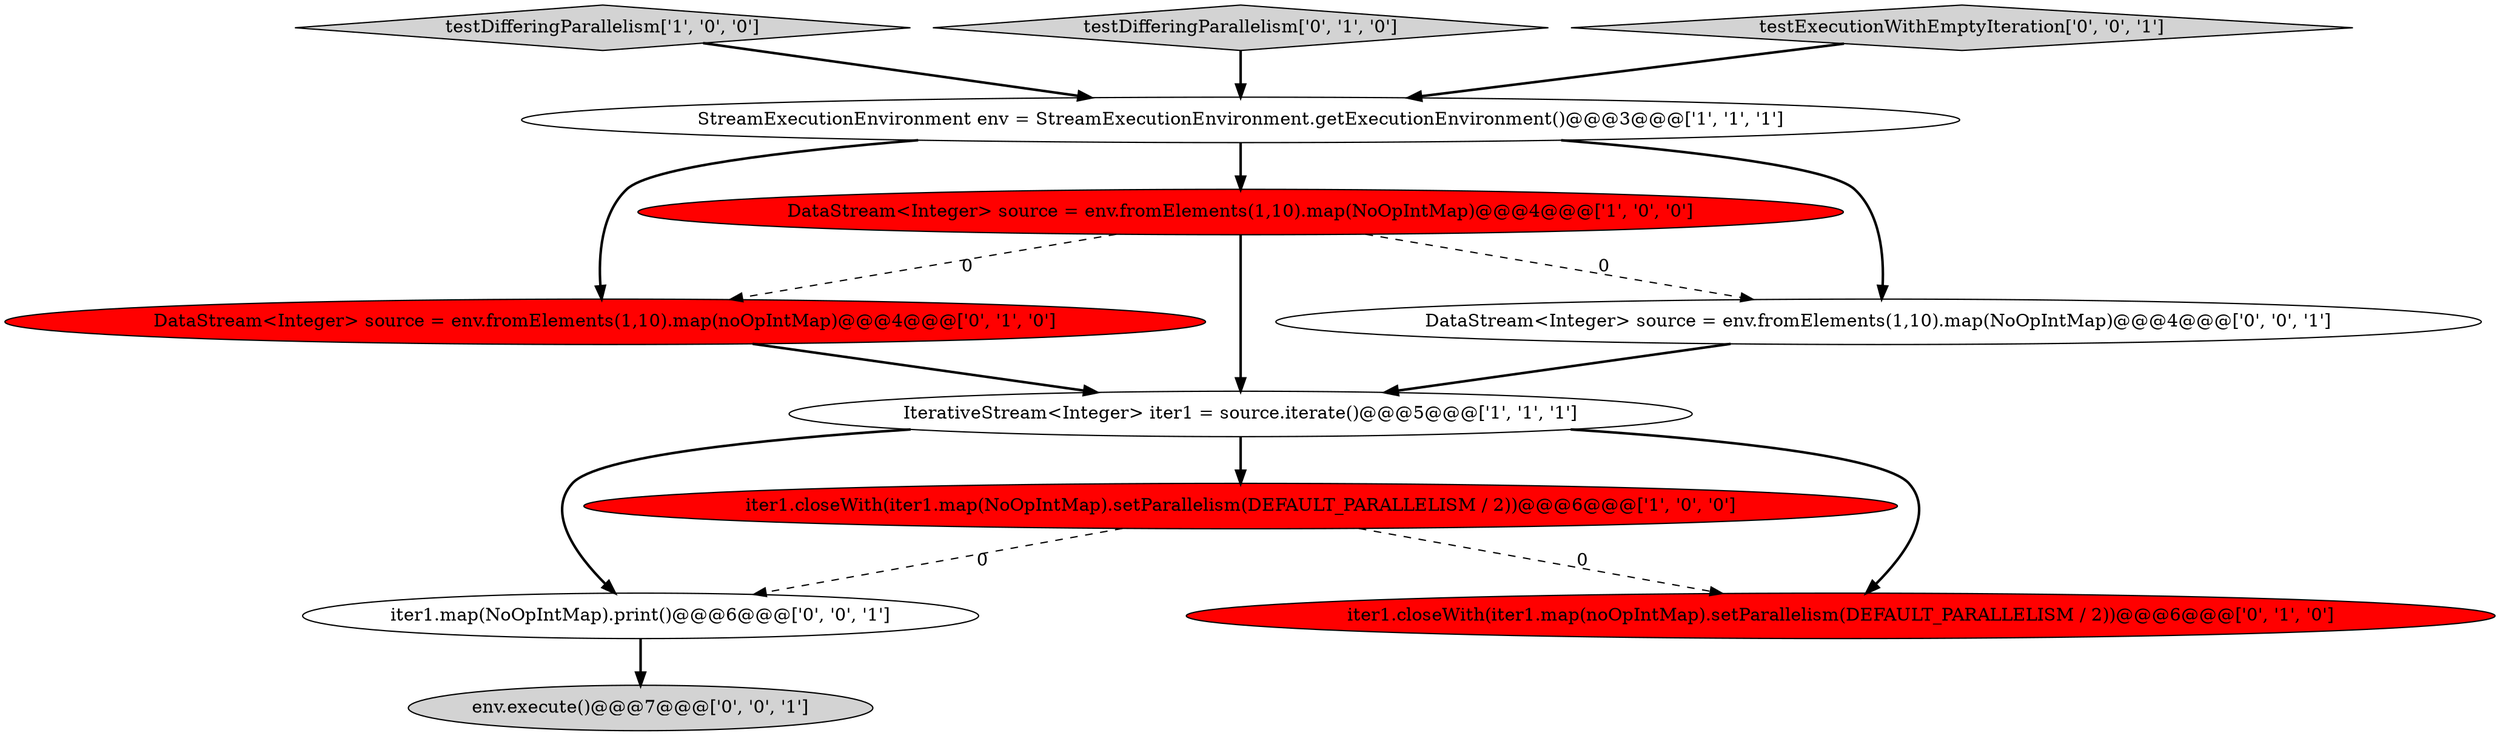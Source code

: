 digraph {
7 [style = filled, label = "DataStream<Integer> source = env.fromElements(1,10).map(noOpIntMap)@@@4@@@['0', '1', '0']", fillcolor = red, shape = ellipse image = "AAA1AAABBB2BBB"];
8 [style = filled, label = "iter1.map(NoOpIntMap).print()@@@6@@@['0', '0', '1']", fillcolor = white, shape = ellipse image = "AAA0AAABBB3BBB"];
6 [style = filled, label = "iter1.closeWith(iter1.map(noOpIntMap).setParallelism(DEFAULT_PARALLELISM / 2))@@@6@@@['0', '1', '0']", fillcolor = red, shape = ellipse image = "AAA1AAABBB2BBB"];
9 [style = filled, label = "DataStream<Integer> source = env.fromElements(1,10).map(NoOpIntMap)@@@4@@@['0', '0', '1']", fillcolor = white, shape = ellipse image = "AAA0AAABBB3BBB"];
4 [style = filled, label = "testDifferingParallelism['1', '0', '0']", fillcolor = lightgray, shape = diamond image = "AAA0AAABBB1BBB"];
11 [style = filled, label = "env.execute()@@@7@@@['0', '0', '1']", fillcolor = lightgray, shape = ellipse image = "AAA0AAABBB3BBB"];
3 [style = filled, label = "IterativeStream<Integer> iter1 = source.iterate()@@@5@@@['1', '1', '1']", fillcolor = white, shape = ellipse image = "AAA0AAABBB1BBB"];
5 [style = filled, label = "testDifferingParallelism['0', '1', '0']", fillcolor = lightgray, shape = diamond image = "AAA0AAABBB2BBB"];
0 [style = filled, label = "iter1.closeWith(iter1.map(NoOpIntMap).setParallelism(DEFAULT_PARALLELISM / 2))@@@6@@@['1', '0', '0']", fillcolor = red, shape = ellipse image = "AAA1AAABBB1BBB"];
10 [style = filled, label = "testExecutionWithEmptyIteration['0', '0', '1']", fillcolor = lightgray, shape = diamond image = "AAA0AAABBB3BBB"];
2 [style = filled, label = "DataStream<Integer> source = env.fromElements(1,10).map(NoOpIntMap)@@@4@@@['1', '0', '0']", fillcolor = red, shape = ellipse image = "AAA1AAABBB1BBB"];
1 [style = filled, label = "StreamExecutionEnvironment env = StreamExecutionEnvironment.getExecutionEnvironment()@@@3@@@['1', '1', '1']", fillcolor = white, shape = ellipse image = "AAA0AAABBB1BBB"];
9->3 [style = bold, label=""];
0->8 [style = dashed, label="0"];
5->1 [style = bold, label=""];
3->6 [style = bold, label=""];
4->1 [style = bold, label=""];
1->2 [style = bold, label=""];
1->9 [style = bold, label=""];
10->1 [style = bold, label=""];
2->7 [style = dashed, label="0"];
8->11 [style = bold, label=""];
2->9 [style = dashed, label="0"];
1->7 [style = bold, label=""];
3->8 [style = bold, label=""];
7->3 [style = bold, label=""];
3->0 [style = bold, label=""];
2->3 [style = bold, label=""];
0->6 [style = dashed, label="0"];
}

